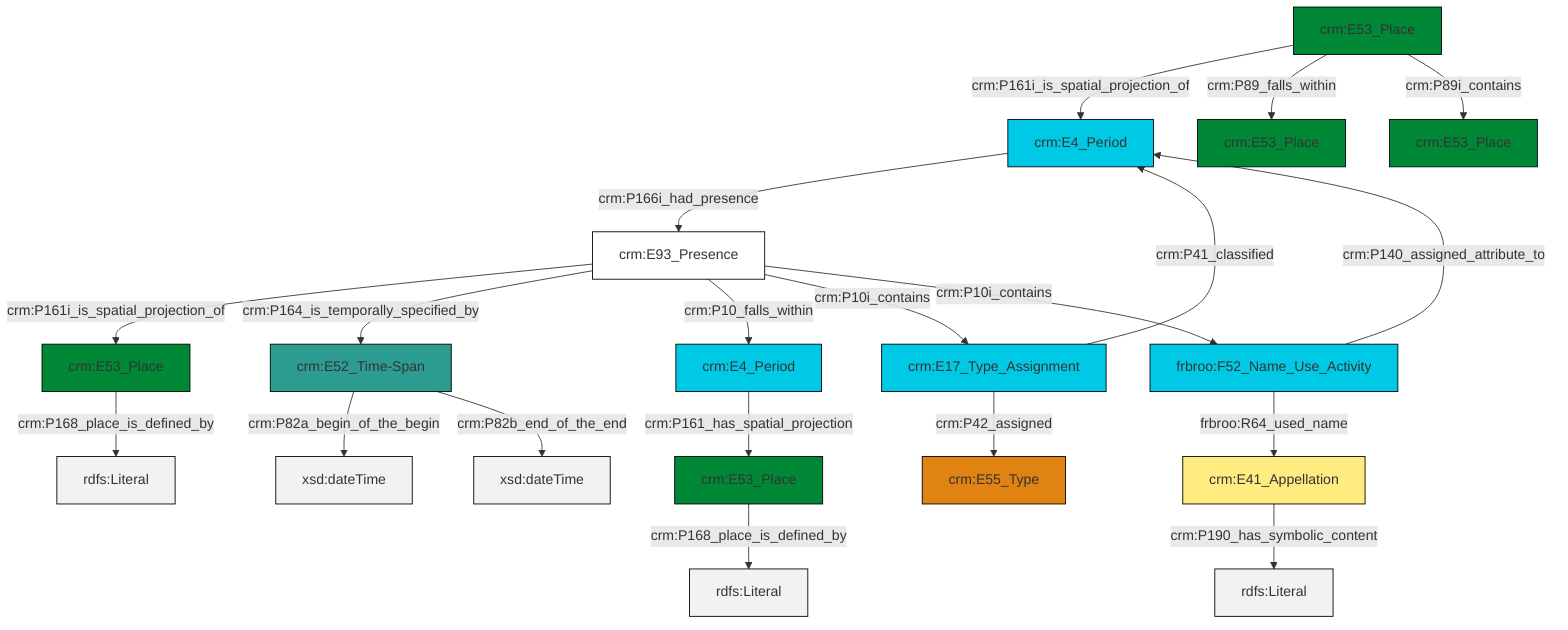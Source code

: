 graph TD
classDef Literal fill:#f2f2f2,stroke:#000000;
classDef CRM_Entity fill:#FFFFFF,stroke:#000000;
classDef Temporal_Entity fill:#00C9E6, stroke:#000000;
classDef Type fill:#E18312, stroke:#000000;
classDef Time-Span fill:#2C9C91, stroke:#000000;
classDef Appellation fill:#FFEB7F, stroke:#000000;
classDef Place fill:#008836, stroke:#000000;
classDef Persistent_Item fill:#B266B2, stroke:#000000;
classDef Conceptual_Object fill:#FFD700, stroke:#000000;
classDef Physical_Thing fill:#D2B48C, stroke:#000000;
classDef Actor fill:#f58aad, stroke:#000000;
classDef PC_Classes fill:#4ce600, stroke:#000000;
classDef Multi fill:#cccccc,stroke:#000000;

0["crm:E53_Place"]:::Place -->|crm:P161i_is_spatial_projection_of| 1["crm:E4_Period"]:::Temporal_Entity
2["crm:E17_Type_Assignment"]:::Temporal_Entity -->|crm:P41_classified| 1["crm:E4_Period"]:::Temporal_Entity
7["crm:E41_Appellation"]:::Appellation -->|crm:P190_has_symbolic_content| 8[rdfs:Literal]:::Literal
9["frbroo:F52_Name_Use_Activity"]:::Temporal_Entity -->|crm:P140_assigned_attribute_to| 1["crm:E4_Period"]:::Temporal_Entity
1["crm:E4_Period"]:::Temporal_Entity -->|crm:P166i_had_presence| 5["crm:E93_Presence"]:::CRM_Entity
10["crm:E52_Time-Span"]:::Time-Span -->|crm:P82a_begin_of_the_begin| 11[xsd:dateTime]:::Literal
2["crm:E17_Type_Assignment"]:::Temporal_Entity -->|crm:P42_assigned| 14["crm:E55_Type"]:::Type
10["crm:E52_Time-Span"]:::Time-Span -->|crm:P82b_end_of_the_end| 15[xsd:dateTime]:::Literal
0["crm:E53_Place"]:::Place -->|crm:P89_falls_within| 12["crm:E53_Place"]:::Place
5["crm:E93_Presence"]:::CRM_Entity -->|crm:P161i_is_spatial_projection_of| 17["crm:E53_Place"]:::Place
5["crm:E93_Presence"]:::CRM_Entity -->|crm:P164_is_temporally_specified_by| 10["crm:E52_Time-Span"]:::Time-Span
17["crm:E53_Place"]:::Place -->|crm:P168_place_is_defined_by| 18[rdfs:Literal]:::Literal
0["crm:E53_Place"]:::Place -->|crm:P89i_contains| 3["crm:E53_Place"]:::Place
9["frbroo:F52_Name_Use_Activity"]:::Temporal_Entity -->|frbroo:R64_used_name| 7["crm:E41_Appellation"]:::Appellation
20["crm:E4_Period"]:::Temporal_Entity -->|crm:P161_has_spatial_projection| 25["crm:E53_Place"]:::Place
5["crm:E93_Presence"]:::CRM_Entity -->|crm:P10_falls_within| 20["crm:E4_Period"]:::Temporal_Entity
5["crm:E93_Presence"]:::CRM_Entity -->|crm:P10i_contains| 2["crm:E17_Type_Assignment"]:::Temporal_Entity
25["crm:E53_Place"]:::Place -->|crm:P168_place_is_defined_by| 30[rdfs:Literal]:::Literal
5["crm:E93_Presence"]:::CRM_Entity -->|crm:P10i_contains| 9["frbroo:F52_Name_Use_Activity"]:::Temporal_Entity